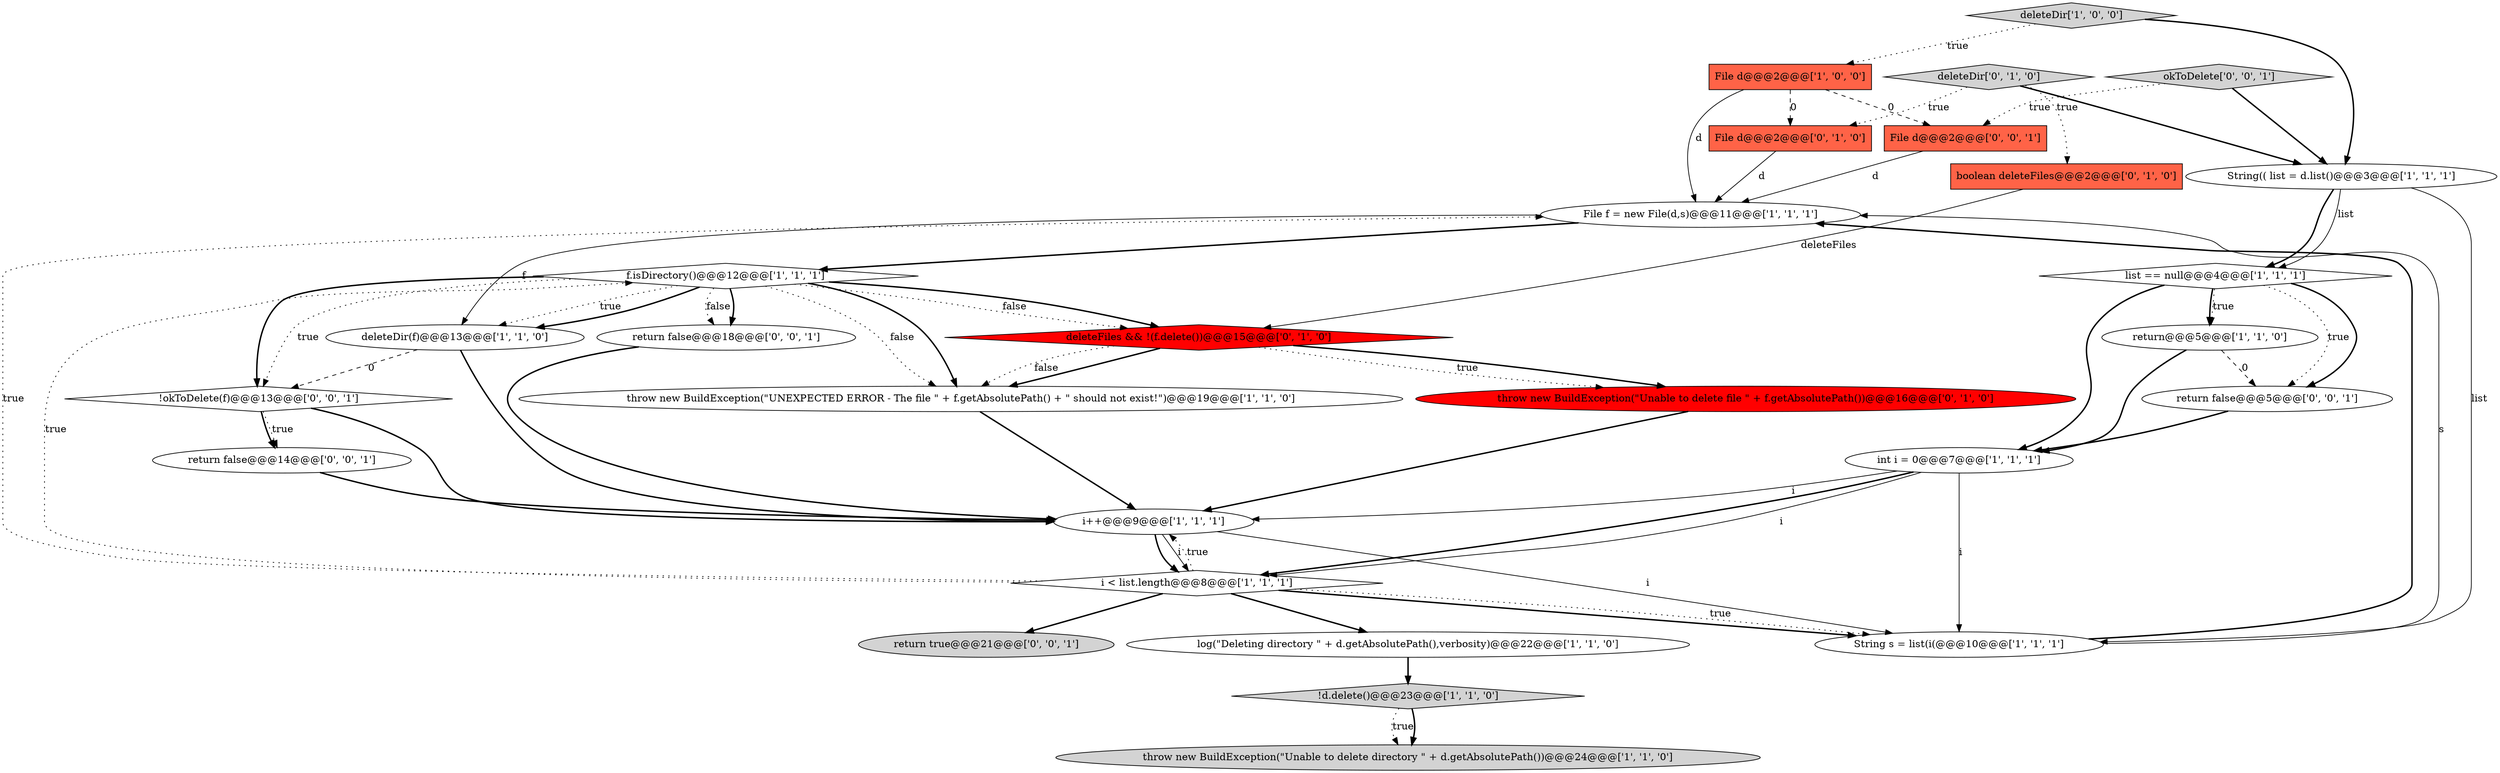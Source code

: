 digraph {
8 [style = filled, label = "File f = new File(d,s)@@@11@@@['1', '1', '1']", fillcolor = white, shape = ellipse image = "AAA0AAABBB1BBB"];
26 [style = filled, label = "return false@@@5@@@['0', '0', '1']", fillcolor = white, shape = ellipse image = "AAA0AAABBB3BBB"];
27 [style = filled, label = "File d@@@2@@@['0', '0', '1']", fillcolor = tomato, shape = box image = "AAA0AAABBB3BBB"];
2 [style = filled, label = "log(\"Deleting directory \" + d.getAbsolutePath(),verbosity)@@@22@@@['1', '1', '0']", fillcolor = white, shape = ellipse image = "AAA0AAABBB1BBB"];
10 [style = filled, label = "f.isDirectory()@@@12@@@['1', '1', '1']", fillcolor = white, shape = diamond image = "AAA0AAABBB1BBB"];
0 [style = filled, label = "i++@@@9@@@['1', '1', '1']", fillcolor = white, shape = ellipse image = "AAA0AAABBB1BBB"];
7 [style = filled, label = "throw new BuildException(\"Unable to delete directory \" + d.getAbsolutePath())@@@24@@@['1', '1', '0']", fillcolor = lightgray, shape = ellipse image = "AAA0AAABBB1BBB"];
21 [style = filled, label = "!okToDelete(f)@@@13@@@['0', '0', '1']", fillcolor = white, shape = diamond image = "AAA0AAABBB3BBB"];
22 [style = filled, label = "return false@@@18@@@['0', '0', '1']", fillcolor = white, shape = ellipse image = "AAA0AAABBB3BBB"];
4 [style = filled, label = "return@@@5@@@['1', '1', '0']", fillcolor = white, shape = ellipse image = "AAA0AAABBB1BBB"];
20 [style = filled, label = "throw new BuildException(\"Unable to delete file \" + f.getAbsolutePath())@@@16@@@['0', '1', '0']", fillcolor = red, shape = ellipse image = "AAA1AAABBB2BBB"];
13 [style = filled, label = "list == null@@@4@@@['1', '1', '1']", fillcolor = white, shape = diamond image = "AAA0AAABBB1BBB"];
12 [style = filled, label = "deleteDir(f)@@@13@@@['1', '1', '0']", fillcolor = white, shape = ellipse image = "AAA0AAABBB1BBB"];
19 [style = filled, label = "File d@@@2@@@['0', '1', '0']", fillcolor = tomato, shape = box image = "AAA1AAABBB2BBB"];
1 [style = filled, label = "throw new BuildException(\"UNEXPECTED ERROR - The file \" + f.getAbsolutePath() + \" should not exist!\")@@@19@@@['1', '1', '0']", fillcolor = white, shape = ellipse image = "AAA0AAABBB1BBB"];
9 [style = filled, label = "int i = 0@@@7@@@['1', '1', '1']", fillcolor = white, shape = ellipse image = "AAA0AAABBB1BBB"];
5 [style = filled, label = "deleteDir['1', '0', '0']", fillcolor = lightgray, shape = diamond image = "AAA0AAABBB1BBB"];
15 [style = filled, label = "File d@@@2@@@['1', '0', '0']", fillcolor = tomato, shape = box image = "AAA1AAABBB1BBB"];
25 [style = filled, label = "okToDelete['0', '0', '1']", fillcolor = lightgray, shape = diamond image = "AAA0AAABBB3BBB"];
6 [style = filled, label = "i < list.length@@@8@@@['1', '1', '1']", fillcolor = white, shape = diamond image = "AAA0AAABBB1BBB"];
16 [style = filled, label = "deleteDir['0', '1', '0']", fillcolor = lightgray, shape = diamond image = "AAA0AAABBB2BBB"];
11 [style = filled, label = "String(( list = d.list()@@@3@@@['1', '1', '1']", fillcolor = white, shape = ellipse image = "AAA0AAABBB1BBB"];
3 [style = filled, label = "!d.delete()@@@23@@@['1', '1', '0']", fillcolor = lightgray, shape = diamond image = "AAA0AAABBB1BBB"];
18 [style = filled, label = "deleteFiles && !(f.delete())@@@15@@@['0', '1', '0']", fillcolor = red, shape = diamond image = "AAA1AAABBB2BBB"];
23 [style = filled, label = "return false@@@14@@@['0', '0', '1']", fillcolor = white, shape = ellipse image = "AAA0AAABBB3BBB"];
24 [style = filled, label = "return true@@@21@@@['0', '0', '1']", fillcolor = lightgray, shape = ellipse image = "AAA0AAABBB3BBB"];
14 [style = filled, label = "String s = list(i(@@@10@@@['1', '1', '1']", fillcolor = white, shape = ellipse image = "AAA0AAABBB1BBB"];
17 [style = filled, label = "boolean deleteFiles@@@2@@@['0', '1', '0']", fillcolor = tomato, shape = box image = "AAA0AAABBB2BBB"];
9->0 [style = solid, label="i"];
10->22 [style = bold, label=""];
4->9 [style = bold, label=""];
10->18 [style = bold, label=""];
8->10 [style = bold, label=""];
10->1 [style = dotted, label="false"];
16->19 [style = dotted, label="true"];
3->7 [style = dotted, label="true"];
10->12 [style = dotted, label="true"];
9->14 [style = solid, label="i"];
16->11 [style = bold, label=""];
21->0 [style = bold, label=""];
0->6 [style = bold, label=""];
19->8 [style = solid, label="d"];
13->26 [style = dotted, label="true"];
10->22 [style = dotted, label="false"];
2->3 [style = bold, label=""];
16->17 [style = dotted, label="true"];
20->0 [style = bold, label=""];
26->9 [style = bold, label=""];
6->24 [style = bold, label=""];
1->0 [style = bold, label=""];
10->21 [style = bold, label=""];
18->20 [style = dotted, label="true"];
27->8 [style = solid, label="d"];
15->19 [style = dashed, label="0"];
11->14 [style = solid, label="list"];
4->26 [style = dashed, label="0"];
12->0 [style = bold, label=""];
23->0 [style = bold, label=""];
5->15 [style = dotted, label="true"];
12->21 [style = dashed, label="0"];
9->6 [style = bold, label=""];
6->2 [style = bold, label=""];
6->14 [style = bold, label=""];
6->10 [style = dotted, label="true"];
18->20 [style = bold, label=""];
0->14 [style = solid, label="i"];
8->12 [style = solid, label="f"];
6->14 [style = dotted, label="true"];
22->0 [style = bold, label=""];
9->6 [style = solid, label="i"];
3->7 [style = bold, label=""];
18->1 [style = bold, label=""];
13->26 [style = bold, label=""];
10->12 [style = bold, label=""];
25->11 [style = bold, label=""];
6->8 [style = dotted, label="true"];
21->23 [style = dotted, label="true"];
11->13 [style = bold, label=""];
14->8 [style = solid, label="s"];
11->13 [style = solid, label="list"];
14->8 [style = bold, label=""];
5->11 [style = bold, label=""];
13->9 [style = bold, label=""];
17->18 [style = solid, label="deleteFiles"];
6->0 [style = dotted, label="true"];
18->1 [style = dotted, label="false"];
15->27 [style = dashed, label="0"];
15->8 [style = solid, label="d"];
10->1 [style = bold, label=""];
25->27 [style = dotted, label="true"];
10->21 [style = dotted, label="true"];
21->23 [style = bold, label=""];
0->6 [style = solid, label="i"];
13->4 [style = dotted, label="true"];
10->18 [style = dotted, label="false"];
13->4 [style = bold, label=""];
}
